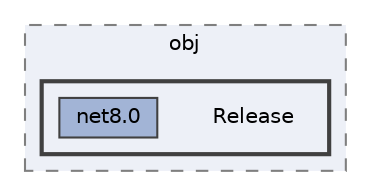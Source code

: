 digraph "Rogue/obj/Release"
{
 // LATEX_PDF_SIZE
  bgcolor="transparent";
  edge [fontname=Helvetica,fontsize=10,labelfontname=Helvetica,labelfontsize=10];
  node [fontname=Helvetica,fontsize=10,shape=box,height=0.2,width=0.4];
  compound=true
  subgraph clusterdir_ed950bc2be141f4be1d6db6d18431fd1 {
    graph [ bgcolor="#edf0f7", pencolor="grey50", label="obj", fontname=Helvetica,fontsize=10 style="filled,dashed", URL="dir_ed950bc2be141f4be1d6db6d18431fd1.html",tooltip=""]
  subgraph clusterdir_b6d6fd9d737b7d72819a782f235b2f94 {
    graph [ bgcolor="#edf0f7", pencolor="grey25", label="", fontname=Helvetica,fontsize=10 style="filled,bold", URL="dir_b6d6fd9d737b7d72819a782f235b2f94.html",tooltip=""]
    dir_b6d6fd9d737b7d72819a782f235b2f94 [shape=plaintext, label="Release"];
  dir_816b9c8f9e94f1f6ef3b2b13fa728571 [label="net8.0", fillcolor="#a2b4d6", color="grey25", style="filled", URL="dir_816b9c8f9e94f1f6ef3b2b13fa728571.html",tooltip=""];
  }
  }
}
